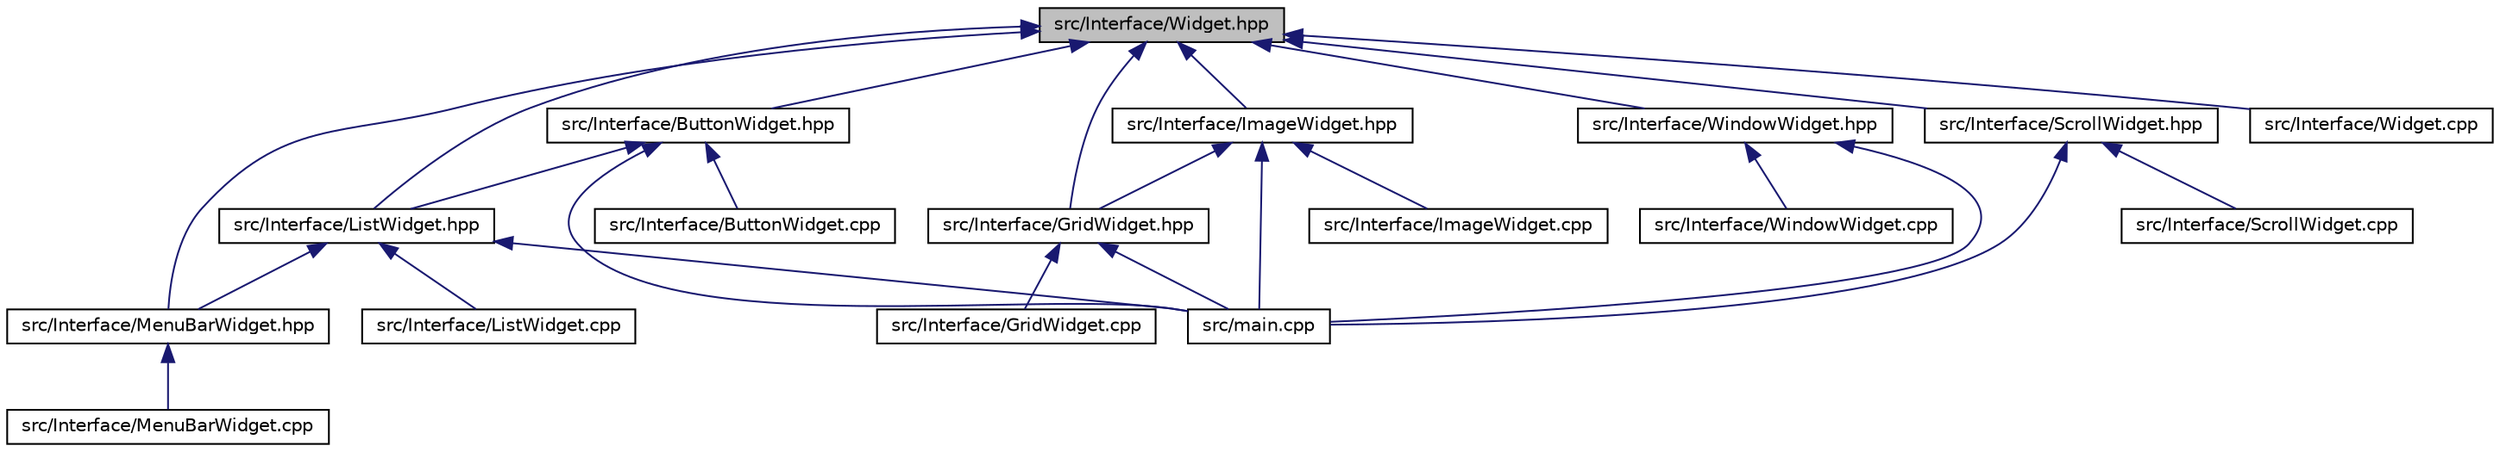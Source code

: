 digraph "src/Interface/Widget.hpp"
{
 // INTERACTIVE_SVG=YES
  edge [fontname="Helvetica",fontsize="10",labelfontname="Helvetica",labelfontsize="10"];
  node [fontname="Helvetica",fontsize="10",shape=record];
  Node15 [label="src/Interface/Widget.hpp",height=0.2,width=0.4,color="black", fillcolor="grey75", style="filled", fontcolor="black"];
  Node15 -> Node16 [dir="back",color="midnightblue",fontsize="10",style="solid",fontname="Helvetica"];
  Node16 [label="src/Interface/ButtonWidget.hpp",height=0.2,width=0.4,color="black", fillcolor="white", style="filled",URL="$_button_widget_8hpp.html"];
  Node16 -> Node17 [dir="back",color="midnightblue",fontsize="10",style="solid",fontname="Helvetica"];
  Node17 [label="src/Interface/ButtonWidget.cpp",height=0.2,width=0.4,color="black", fillcolor="white", style="filled",URL="$_button_widget_8cpp.html"];
  Node16 -> Node18 [dir="back",color="midnightblue",fontsize="10",style="solid",fontname="Helvetica"];
  Node18 [label="src/Interface/ListWidget.hpp",height=0.2,width=0.4,color="black", fillcolor="white", style="filled",URL="$_list_widget_8hpp.html"];
  Node18 -> Node19 [dir="back",color="midnightblue",fontsize="10",style="solid",fontname="Helvetica"];
  Node19 [label="src/Interface/ListWidget.cpp",height=0.2,width=0.4,color="black", fillcolor="white", style="filled",URL="$_list_widget_8cpp.html"];
  Node18 -> Node20 [dir="back",color="midnightblue",fontsize="10",style="solid",fontname="Helvetica"];
  Node20 [label="src/Interface/MenuBarWidget.hpp",height=0.2,width=0.4,color="black", fillcolor="white", style="filled",URL="$_menu_bar_widget_8hpp.html"];
  Node20 -> Node21 [dir="back",color="midnightblue",fontsize="10",style="solid",fontname="Helvetica"];
  Node21 [label="src/Interface/MenuBarWidget.cpp",height=0.2,width=0.4,color="black", fillcolor="white", style="filled",URL="$_menu_bar_widget_8cpp.html"];
  Node18 -> Node22 [dir="back",color="midnightblue",fontsize="10",style="solid",fontname="Helvetica"];
  Node22 [label="src/main.cpp",height=0.2,width=0.4,color="black", fillcolor="white", style="filled",URL="$main_8cpp.html"];
  Node16 -> Node22 [dir="back",color="midnightblue",fontsize="10",style="solid",fontname="Helvetica"];
  Node15 -> Node23 [dir="back",color="midnightblue",fontsize="10",style="solid",fontname="Helvetica"];
  Node23 [label="src/Interface/GridWidget.hpp",height=0.2,width=0.4,color="black", fillcolor="white", style="filled",URL="$_grid_widget_8hpp.html"];
  Node23 -> Node24 [dir="back",color="midnightblue",fontsize="10",style="solid",fontname="Helvetica"];
  Node24 [label="src/Interface/GridWidget.cpp",height=0.2,width=0.4,color="black", fillcolor="white", style="filled",URL="$_grid_widget_8cpp.html"];
  Node23 -> Node22 [dir="back",color="midnightblue",fontsize="10",style="solid",fontname="Helvetica"];
  Node15 -> Node25 [dir="back",color="midnightblue",fontsize="10",style="solid",fontname="Helvetica"];
  Node25 [label="src/Interface/ImageWidget.hpp",height=0.2,width=0.4,color="black", fillcolor="white", style="filled",URL="$_image_widget_8hpp.html"];
  Node25 -> Node23 [dir="back",color="midnightblue",fontsize="10",style="solid",fontname="Helvetica"];
  Node25 -> Node26 [dir="back",color="midnightblue",fontsize="10",style="solid",fontname="Helvetica"];
  Node26 [label="src/Interface/ImageWidget.cpp",height=0.2,width=0.4,color="black", fillcolor="white", style="filled",URL="$_image_widget_8cpp.html"];
  Node25 -> Node22 [dir="back",color="midnightblue",fontsize="10",style="solid",fontname="Helvetica"];
  Node15 -> Node18 [dir="back",color="midnightblue",fontsize="10",style="solid",fontname="Helvetica"];
  Node15 -> Node20 [dir="back",color="midnightblue",fontsize="10",style="solid",fontname="Helvetica"];
  Node15 -> Node27 [dir="back",color="midnightblue",fontsize="10",style="solid",fontname="Helvetica"];
  Node27 [label="src/Interface/ScrollWidget.hpp",height=0.2,width=0.4,color="black", fillcolor="white", style="filled",URL="$_scroll_widget_8hpp.html"];
  Node27 -> Node28 [dir="back",color="midnightblue",fontsize="10",style="solid",fontname="Helvetica"];
  Node28 [label="src/Interface/ScrollWidget.cpp",height=0.2,width=0.4,color="black", fillcolor="white", style="filled",URL="$_scroll_widget_8cpp.html"];
  Node27 -> Node22 [dir="back",color="midnightblue",fontsize="10",style="solid",fontname="Helvetica"];
  Node15 -> Node29 [dir="back",color="midnightblue",fontsize="10",style="solid",fontname="Helvetica"];
  Node29 [label="src/Interface/Widget.cpp",height=0.2,width=0.4,color="black", fillcolor="white", style="filled",URL="$_widget_8cpp.html"];
  Node15 -> Node30 [dir="back",color="midnightblue",fontsize="10",style="solid",fontname="Helvetica"];
  Node30 [label="src/Interface/WindowWidget.hpp",height=0.2,width=0.4,color="black", fillcolor="white", style="filled",URL="$_window_widget_8hpp.html"];
  Node30 -> Node31 [dir="back",color="midnightblue",fontsize="10",style="solid",fontname="Helvetica"];
  Node31 [label="src/Interface/WindowWidget.cpp",height=0.2,width=0.4,color="black", fillcolor="white", style="filled",URL="$_window_widget_8cpp.html"];
  Node30 -> Node22 [dir="back",color="midnightblue",fontsize="10",style="solid",fontname="Helvetica"];
}
